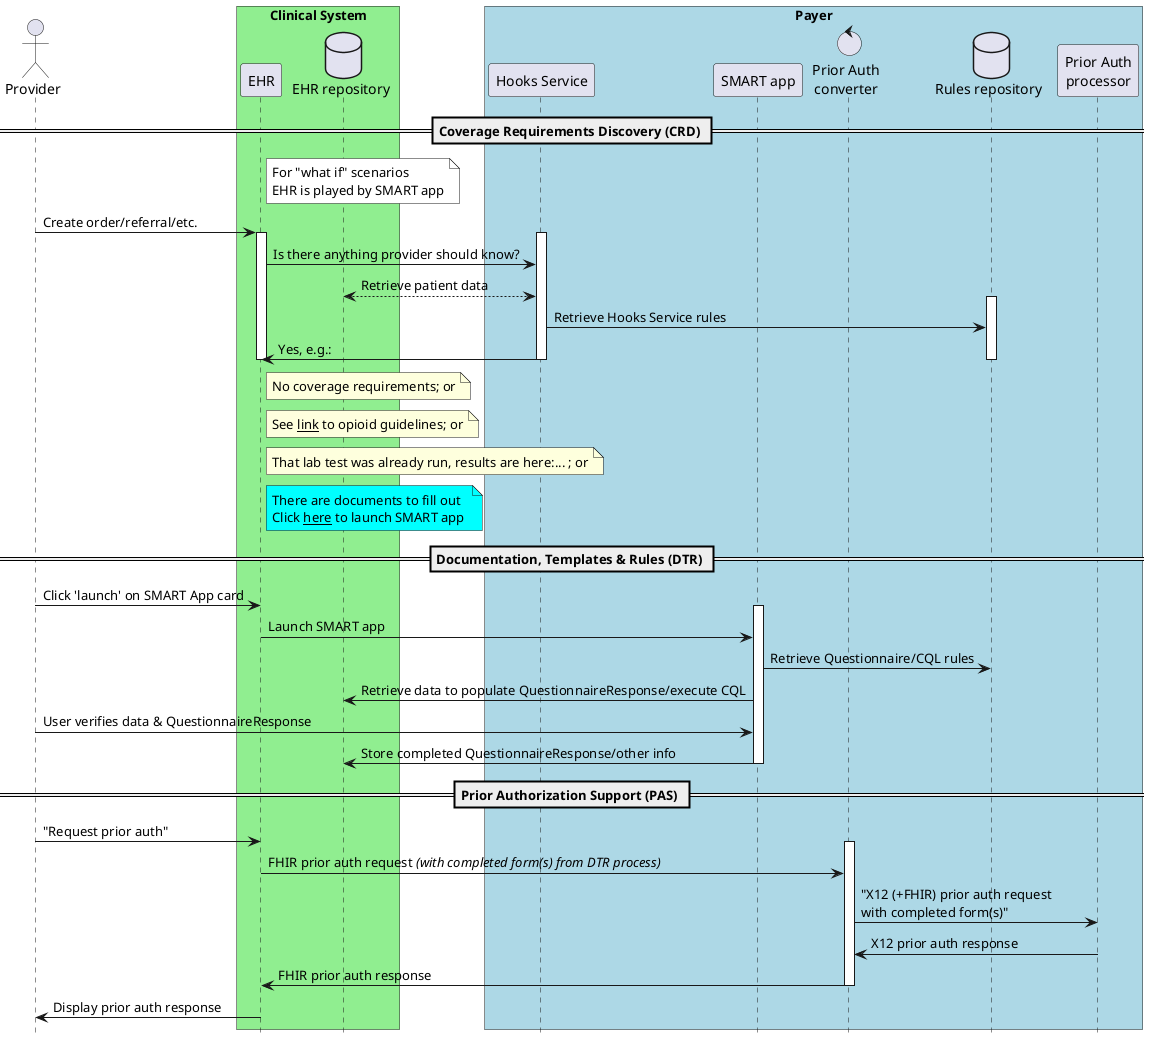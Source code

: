 @startuml
hide footbox
actor "Provider"
box "Clinical System" #LightGreen
  participant EHR
  database "EHR repository"
end box
box "Payer" #LightBlue
  participant "Hooks Service"
  participant "SMART app"
  control converter as "Prior Auth\nconverter"
  database "Rules repository"
  participant processor as "Prior Auth\nprocessor"
end box

== Coverage Requirements Discovery (CRD) ==

note right of EHR #white
  For "what if" scenarios
  EHR is played by SMART app
end note
"Provider" -> "EHR" : Create order/referral/etc.
Activate EHR
Activate "Hooks Service"
  "EHR" -> "Hooks Service" : Is there anything provider should know? 
  "Hooks Service" <--> "EHR repository" : Retrieve patient data
Activate "Rules repository"
   "Hooks Service" -> "Rules repository" : Retrieve Hooks Service rules
  "EHR" <- "Hooks Service" : Yes, e.g.:
Deactivate "Rules repository"  
Deactivate "Hooks Service"
  note right of EHR: No coverage requirements; or
  note right of EHR: See __link__ to opioid guidelines; or
  note right of EHR: That lab test was already run, results are here:... ; or
  note right of EHR #aqua
    There are documents to fill out
    Click __here__ to launch SMART app 
  end note
Deactivate EHR
== Documentation, Templates & Rules (DTR) ==
"Provider" -> "EHR": Click 'launch' on SMART App card
Activate "SMART app"
  "EHR" -> "SMART app": Launch SMART app
  "SMART app" -> "Rules repository": Retrieve Questionnaire/CQL rules
  "SMART app" -> "EHR repository": Retrieve data to populate QuestionnaireResponse/execute CQL
  "SMART app" <- "Provider": User verifies data & QuestionnaireResponse
  "SMART app" -> "EHR repository": Store completed QuestionnaireResponse/other info
Deactivate "SMART app"
== Prior Authorization Support (PAS) ==
Provider -> EHR: "Request prior auth"
Activate converter
  EHR -> converter: FHIR prior auth request //(with completed form(s) from DTR process)//
  converter -> processor: "X12 (+FHIR) prior auth request\nwith completed form(s)"
  processor -> converter: X12 prior auth response
  converter -> EHR: FHIR prior auth response
Deactivate converter
EHR -> Provider: Display prior auth response
@enduml